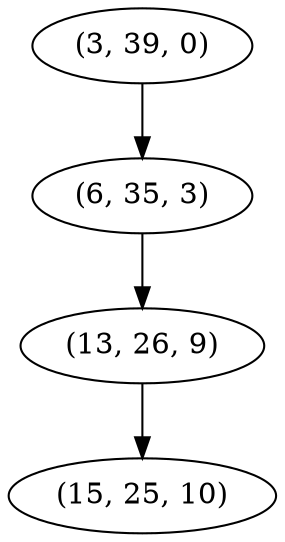 digraph tree {
    "(3, 39, 0)";
    "(6, 35, 3)";
    "(13, 26, 9)";
    "(15, 25, 10)";
    "(3, 39, 0)" -> "(6, 35, 3)";
    "(6, 35, 3)" -> "(13, 26, 9)";
    "(13, 26, 9)" -> "(15, 25, 10)";
}
